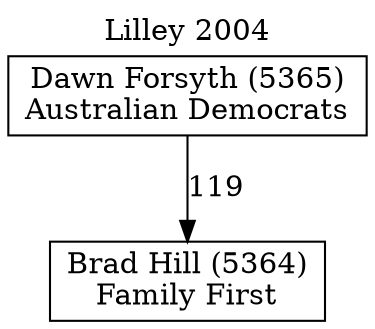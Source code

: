 // House preference flow
digraph "Brad Hill (5364)_Lilley_2004" {
	graph [label="Lilley 2004" labelloc=t mclimit=10]
	node [shape=box]
	"Brad Hill (5364)" [label="Brad Hill (5364)
Family First"]
	"Dawn Forsyth (5365)" [label="Dawn Forsyth (5365)
Australian Democrats"]
	"Dawn Forsyth (5365)" -> "Brad Hill (5364)" [label=119]
}
